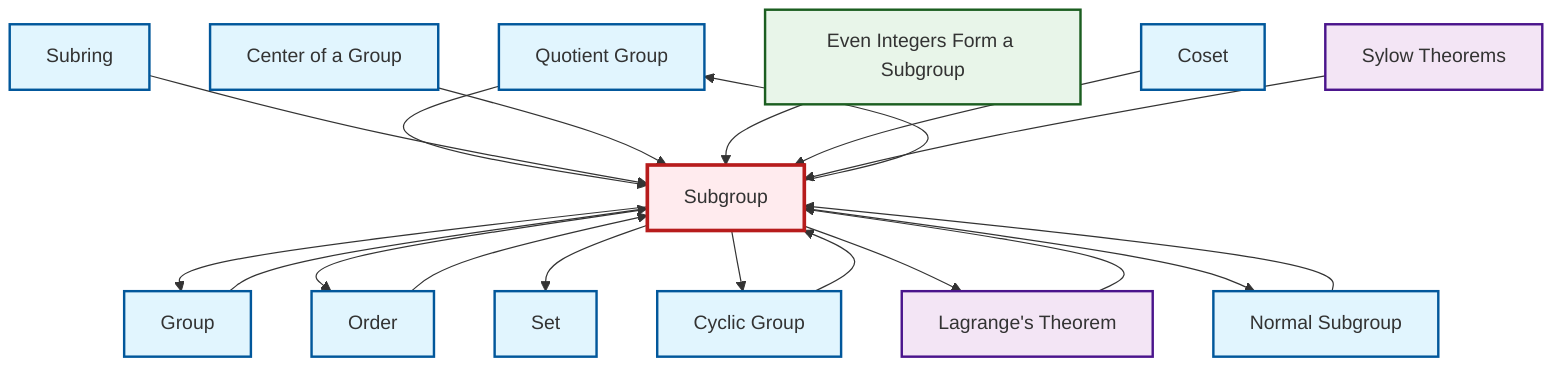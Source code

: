 graph TD
    classDef definition fill:#e1f5fe,stroke:#01579b,stroke-width:2px
    classDef theorem fill:#f3e5f5,stroke:#4a148c,stroke-width:2px
    classDef axiom fill:#fff3e0,stroke:#e65100,stroke-width:2px
    classDef example fill:#e8f5e9,stroke:#1b5e20,stroke-width:2px
    classDef current fill:#ffebee,stroke:#b71c1c,stroke-width:3px
    def-quotient-group["Quotient Group"]:::definition
    thm-sylow["Sylow Theorems"]:::theorem
    def-subring["Subring"]:::definition
    thm-lagrange["Lagrange's Theorem"]:::theorem
    def-group["Group"]:::definition
    def-normal-subgroup["Normal Subgroup"]:::definition
    def-order["Order"]:::definition
    def-coset["Coset"]:::definition
    def-center-of-group["Center of a Group"]:::definition
    def-set["Set"]:::definition
    def-cyclic-group["Cyclic Group"]:::definition
    ex-even-integers-subgroup["Even Integers Form a Subgroup"]:::example
    def-subgroup["Subgroup"]:::definition
    def-subgroup --> def-group
    def-quotient-group --> def-subgroup
    def-subgroup --> def-order
    def-subgroup --> def-set
    def-subring --> def-subgroup
    def-order --> def-subgroup
    def-group --> def-subgroup
    def-center-of-group --> def-subgroup
    def-subgroup --> def-cyclic-group
    def-cyclic-group --> def-subgroup
    ex-even-integers-subgroup --> def-subgroup
    thm-lagrange --> def-subgroup
    def-normal-subgroup --> def-subgroup
    def-subgroup --> thm-lagrange
    def-subgroup --> def-normal-subgroup
    def-subgroup --> def-quotient-group
    def-coset --> def-subgroup
    thm-sylow --> def-subgroup
    class def-subgroup current